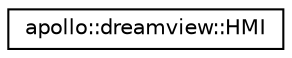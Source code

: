 digraph "Graphical Class Hierarchy"
{
  edge [fontname="Helvetica",fontsize="10",labelfontname="Helvetica",labelfontsize="10"];
  node [fontname="Helvetica",fontsize="10",shape=record];
  rankdir="LR";
  Node1 [label="apollo::dreamview::HMI",height=0.2,width=0.4,color="black", fillcolor="white", style="filled",URL="$classapollo_1_1dreamview_1_1HMI.html"];
}
